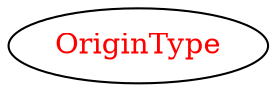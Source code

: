 digraph dependencyGraph {
 concentrate=true;
 ranksep="2.0";
 rankdir="LR"; 
 splines="ortho";
"OriginType" [fontcolor="red"];
}